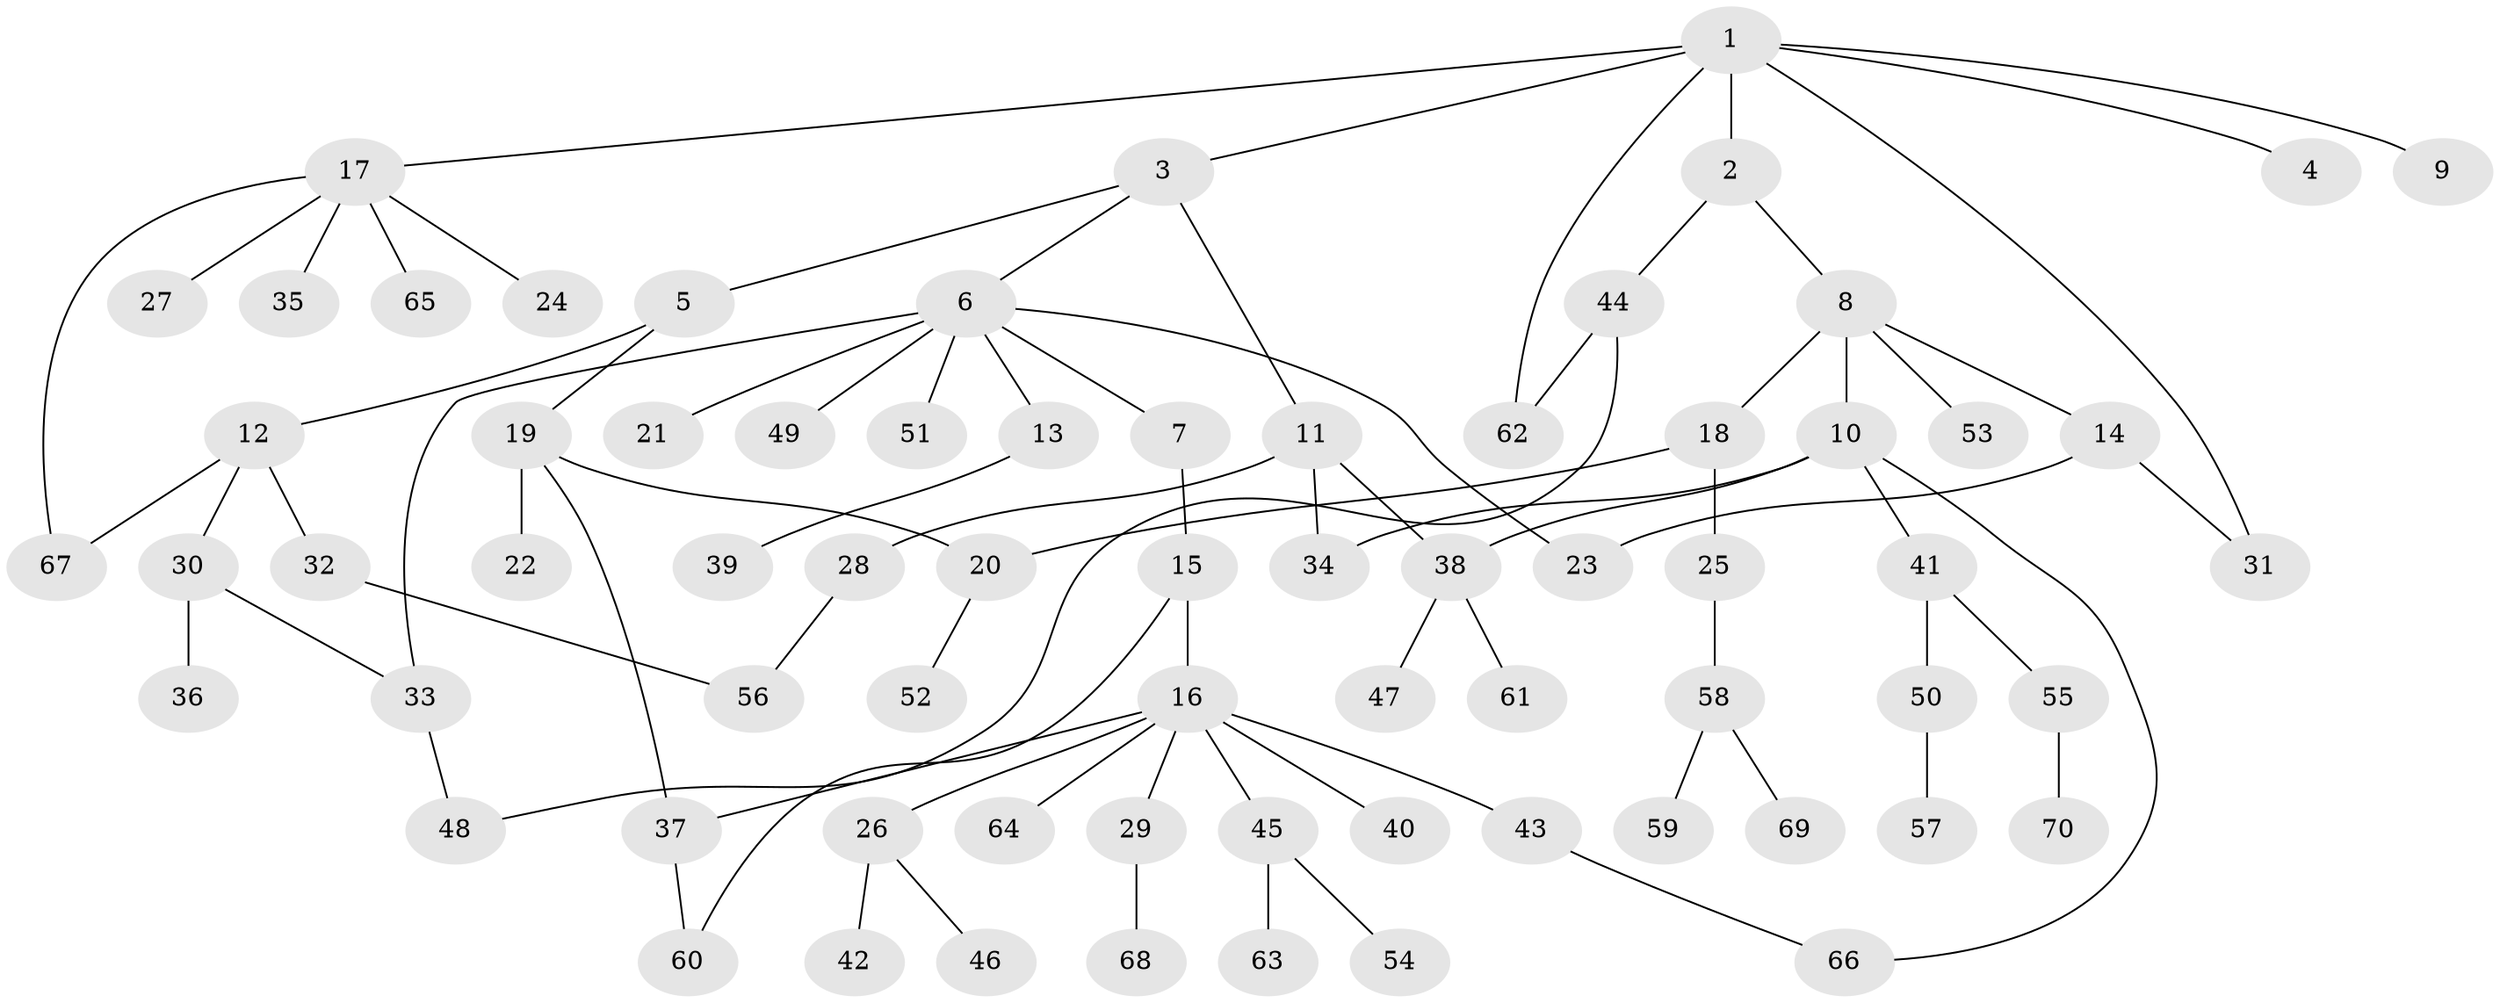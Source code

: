 // Generated by graph-tools (version 1.1) at 2025/34/03/09/25 02:34:25]
// undirected, 70 vertices, 82 edges
graph export_dot {
graph [start="1"]
  node [color=gray90,style=filled];
  1;
  2;
  3;
  4;
  5;
  6;
  7;
  8;
  9;
  10;
  11;
  12;
  13;
  14;
  15;
  16;
  17;
  18;
  19;
  20;
  21;
  22;
  23;
  24;
  25;
  26;
  27;
  28;
  29;
  30;
  31;
  32;
  33;
  34;
  35;
  36;
  37;
  38;
  39;
  40;
  41;
  42;
  43;
  44;
  45;
  46;
  47;
  48;
  49;
  50;
  51;
  52;
  53;
  54;
  55;
  56;
  57;
  58;
  59;
  60;
  61;
  62;
  63;
  64;
  65;
  66;
  67;
  68;
  69;
  70;
  1 -- 2;
  1 -- 3;
  1 -- 4;
  1 -- 9;
  1 -- 17;
  1 -- 31;
  1 -- 62;
  2 -- 8;
  2 -- 44;
  3 -- 5;
  3 -- 6;
  3 -- 11;
  5 -- 12;
  5 -- 19;
  6 -- 7;
  6 -- 13;
  6 -- 21;
  6 -- 49;
  6 -- 51;
  6 -- 33;
  6 -- 23;
  7 -- 15;
  8 -- 10;
  8 -- 14;
  8 -- 18;
  8 -- 53;
  10 -- 34;
  10 -- 41;
  10 -- 66;
  10 -- 38;
  11 -- 28;
  11 -- 38;
  11 -- 34;
  12 -- 30;
  12 -- 32;
  12 -- 67;
  13 -- 39;
  14 -- 23;
  14 -- 31;
  15 -- 16;
  15 -- 60;
  16 -- 26;
  16 -- 29;
  16 -- 40;
  16 -- 43;
  16 -- 45;
  16 -- 64;
  16 -- 37;
  17 -- 24;
  17 -- 27;
  17 -- 35;
  17 -- 65;
  17 -- 67;
  18 -- 20;
  18 -- 25;
  19 -- 22;
  19 -- 37;
  19 -- 20;
  20 -- 52;
  25 -- 58;
  26 -- 42;
  26 -- 46;
  28 -- 56;
  29 -- 68;
  30 -- 33;
  30 -- 36;
  32 -- 56;
  33 -- 48;
  37 -- 60;
  38 -- 47;
  38 -- 61;
  41 -- 50;
  41 -- 55;
  43 -- 66;
  44 -- 62;
  44 -- 48;
  45 -- 54;
  45 -- 63;
  50 -- 57;
  55 -- 70;
  58 -- 59;
  58 -- 69;
}
